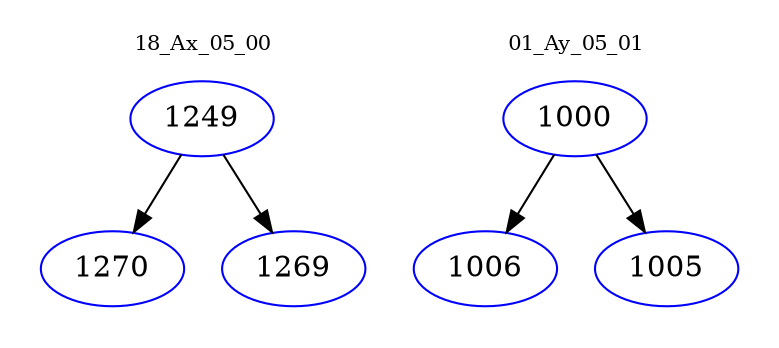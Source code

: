 digraph{
subgraph cluster_0 {
color = white
label = "18_Ax_05_00";
fontsize=10;
T0_1249 [label="1249", color="blue"]
T0_1249 -> T0_1270 [color="black"]
T0_1270 [label="1270", color="blue"]
T0_1249 -> T0_1269 [color="black"]
T0_1269 [label="1269", color="blue"]
}
subgraph cluster_1 {
color = white
label = "01_Ay_05_01";
fontsize=10;
T1_1000 [label="1000", color="blue"]
T1_1000 -> T1_1006 [color="black"]
T1_1006 [label="1006", color="blue"]
T1_1000 -> T1_1005 [color="black"]
T1_1005 [label="1005", color="blue"]
}
}
